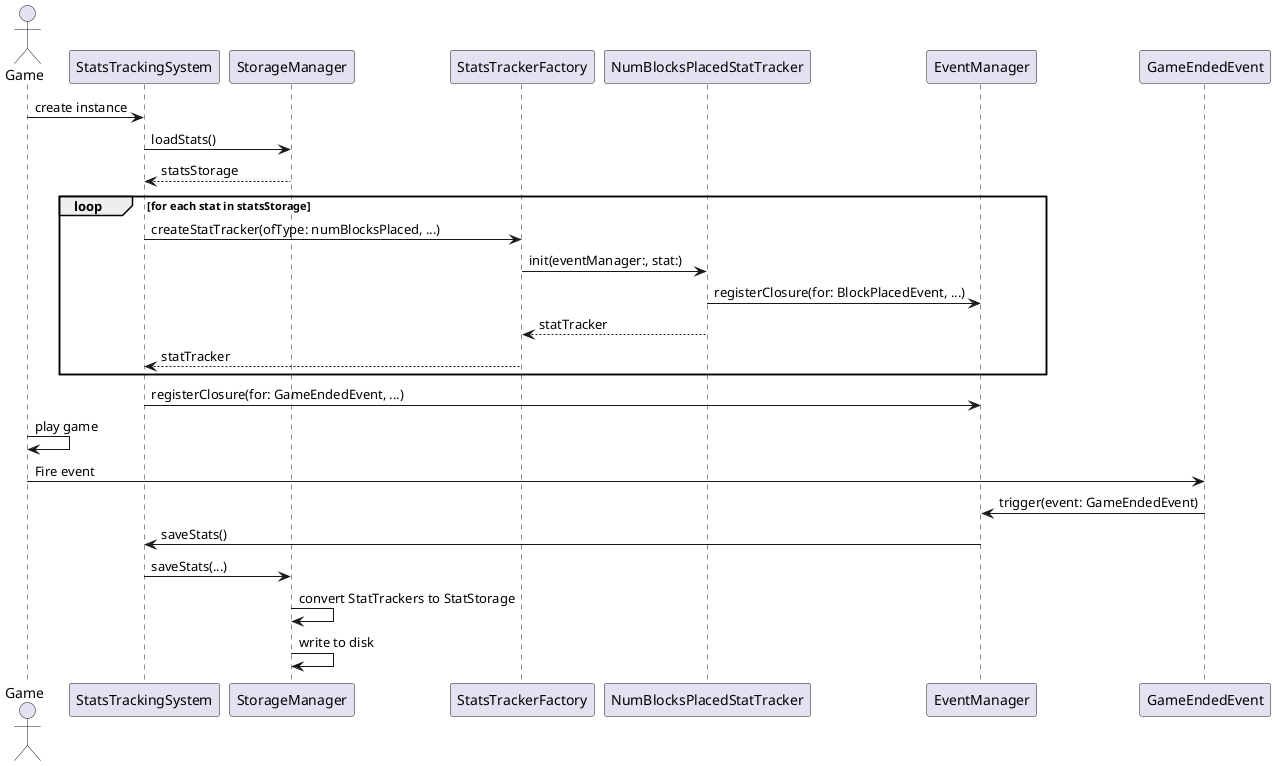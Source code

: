 @startuml

actor Game

Game -> StatsTrackingSystem: create instance
StatsTrackingSystem -> StorageManager: loadStats()
StorageManager --> StatsTrackingSystem: statsStorage
loop for each stat in statsStorage
    StatsTrackingSystem -> StatsTrackerFactory: createStatTracker(ofType: numBlocksPlaced, ...)
    StatsTrackerFactory -> NumBlocksPlacedStatTracker: init(eventManager:, stat:)
    NumBlocksPlacedStatTracker -> EventManager: registerClosure(for: BlockPlacedEvent, ...)
    StatsTrackerFactory <-- NumBlocksPlacedStatTracker: statTracker
    StatsTrackingSystem <-- StatsTrackerFactory: statTracker
end
StatsTrackingSystem -> EventManager: registerClosure(for: GameEndedEvent, ...)
Game -> Game: play game
Game -> GameEndedEvent: Fire event
GameEndedEvent -> EventManager: trigger(event: GameEndedEvent)
EventManager -> StatsTrackingSystem: saveStats()
StatsTrackingSystem -> StorageManager: saveStats(...)
StorageManager -> StorageManager: convert StatTrackers to StatStorage
StorageManager -> StorageManager: write to disk

@enduml


